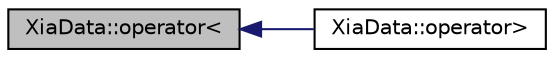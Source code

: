 digraph "XiaData::operator&lt;"
{
  edge [fontname="Helvetica",fontsize="10",labelfontname="Helvetica",labelfontsize="10"];
  node [fontname="Helvetica",fontsize="10",shape=record];
  rankdir="LR";
  Node1 [label="XiaData::operator\<",height=0.2,width=0.4,color="black", fillcolor="grey75", style="filled", fontcolor="black"];
  Node1 -> Node2 [dir="back",color="midnightblue",fontsize="10",style="solid",fontname="Helvetica"];
  Node2 [label="XiaData::operator\>",height=0.2,width=0.4,color="black", fillcolor="white", style="filled",URL="$d2/ddd/class_xia_data.html#a4318dde0d0f6b7022d38511ece02ef0a",tooltip="The conjugate of the less than operator. "];
}
